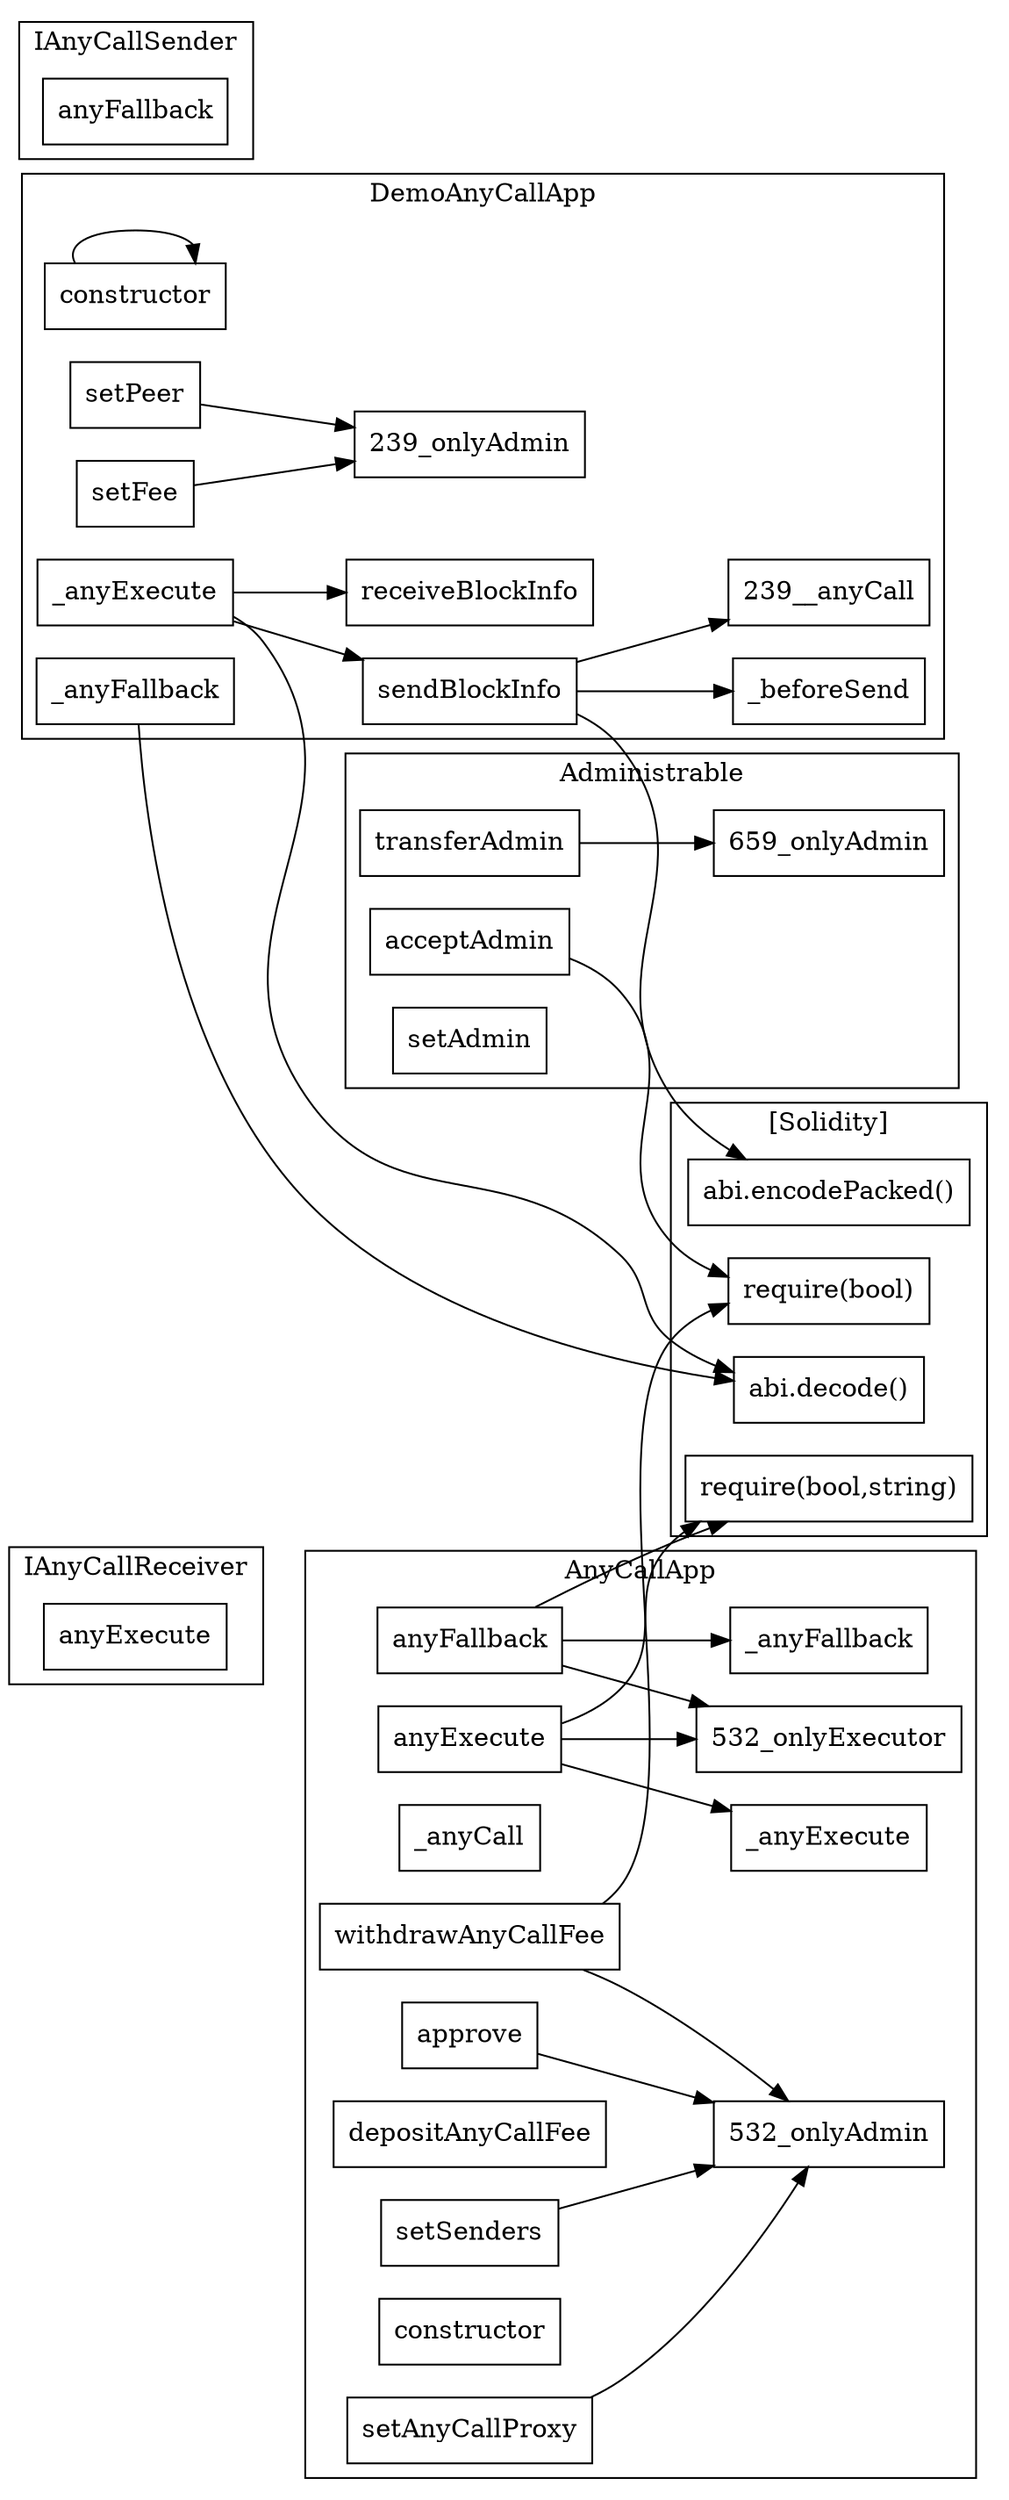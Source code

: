 strict digraph {
rankdir="LR"
node [shape=box]
subgraph cluster_740_IAnyCallReceiver {
label = "IAnyCallReceiver"
"740_anyExecute" [label="anyExecute"]
}subgraph cluster_239_DemoAnyCallApp {
label = "DemoAnyCallApp"
"239_sendBlockInfo" [label="sendBlockInfo"]
"239_constructor" [label="constructor"]
"239_setPeer" [label="setPeer"]
"239_setFee" [label="setFee"]
"239__beforeSend" [label="_beforeSend"]
"239_receiveBlockInfo" [label="receiveBlockInfo"]
"239__anyFallback" [label="_anyFallback"]
"239__anyExecute" [label="_anyExecute"]
"239__anyExecute" -> "239_sendBlockInfo"
"239__anyExecute" -> "239_receiveBlockInfo"
"239_sendBlockInfo" -> "239__anyCall"
"239_sendBlockInfo" -> "239__beforeSend"
"239_setFee" -> "239_onlyAdmin"
"239_setPeer" -> "239_onlyAdmin"
"239_constructor" -> "239_constructor"
}subgraph cluster_659_Administrable {
label = "Administrable"
"659_transferAdmin" [label="transferAdmin"]
"659_acceptAdmin" [label="acceptAdmin"]
"659_setAdmin" [label="setAdmin"]
"659_transferAdmin" -> "659_onlyAdmin"
}subgraph cluster_532_AnyCallApp {
label = "AnyCallApp"
"532__anyFallback" [label="_anyFallback"]
"532_anyFallback" [label="anyFallback"]
"532_setSenders" [label="setSenders"]
"532__anyCall" [label="_anyCall"]
"532_anyExecute" [label="anyExecute"]
"532_withdrawAnyCallFee" [label="withdrawAnyCallFee"]
"532_depositAnyCallFee" [label="depositAnyCallFee"]
"532_setAnyCallProxy" [label="setAnyCallProxy"]
"532_constructor" [label="constructor"]
"532__anyExecute" [label="_anyExecute"]
"532_approve" [label="approve"]
"532_setAnyCallProxy" -> "532_onlyAdmin"
"532_approve" -> "532_onlyAdmin"
"532_anyExecute" -> "532__anyExecute"
"532_withdrawAnyCallFee" -> "532_onlyAdmin"
"532_anyFallback" -> "532__anyFallback"
"532_anyExecute" -> "532_onlyExecutor"
"532_anyFallback" -> "532_onlyExecutor"
"532_setSenders" -> "532_onlyAdmin"
}subgraph cluster_760_IAnyCallSender {
label = "IAnyCallSender"
"760_anyFallback" [label="anyFallback"]
}subgraph cluster_solidity {
label = "[Solidity]"
"abi.encodePacked()" 
"abi.decode()" 
"require(bool)" 
"require(bool,string)" 
"532_anyFallback" -> "require(bool,string)"
"239__anyExecute" -> "abi.decode()"
"659_acceptAdmin" -> "require(bool)"
"532_anyExecute" -> "require(bool,string)"
"239_sendBlockInfo" -> "abi.encodePacked()"
"239__anyFallback" -> "abi.decode()"
"532_withdrawAnyCallFee" -> "require(bool)"
}
}